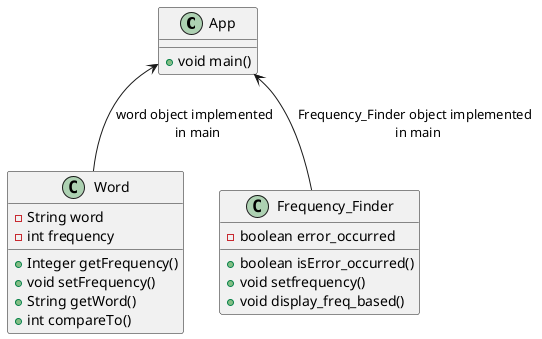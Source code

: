 @startuml

class App{
    +void main()
}

class Word{
    -String word
    -int frequency

    +Integer getFrequency()
    +void setFrequency()
    +String getWord()
    +int compareTo()
}

class Frequency_Finder{
    -boolean error_occurred
    +boolean isError_occurred()
    +void setfrequency()
    +void display_freq_based()
}

App <-- Word : word object implemented \n in main
App <-- Frequency_Finder : Frequency_Finder object implemented \n in main

@enduml